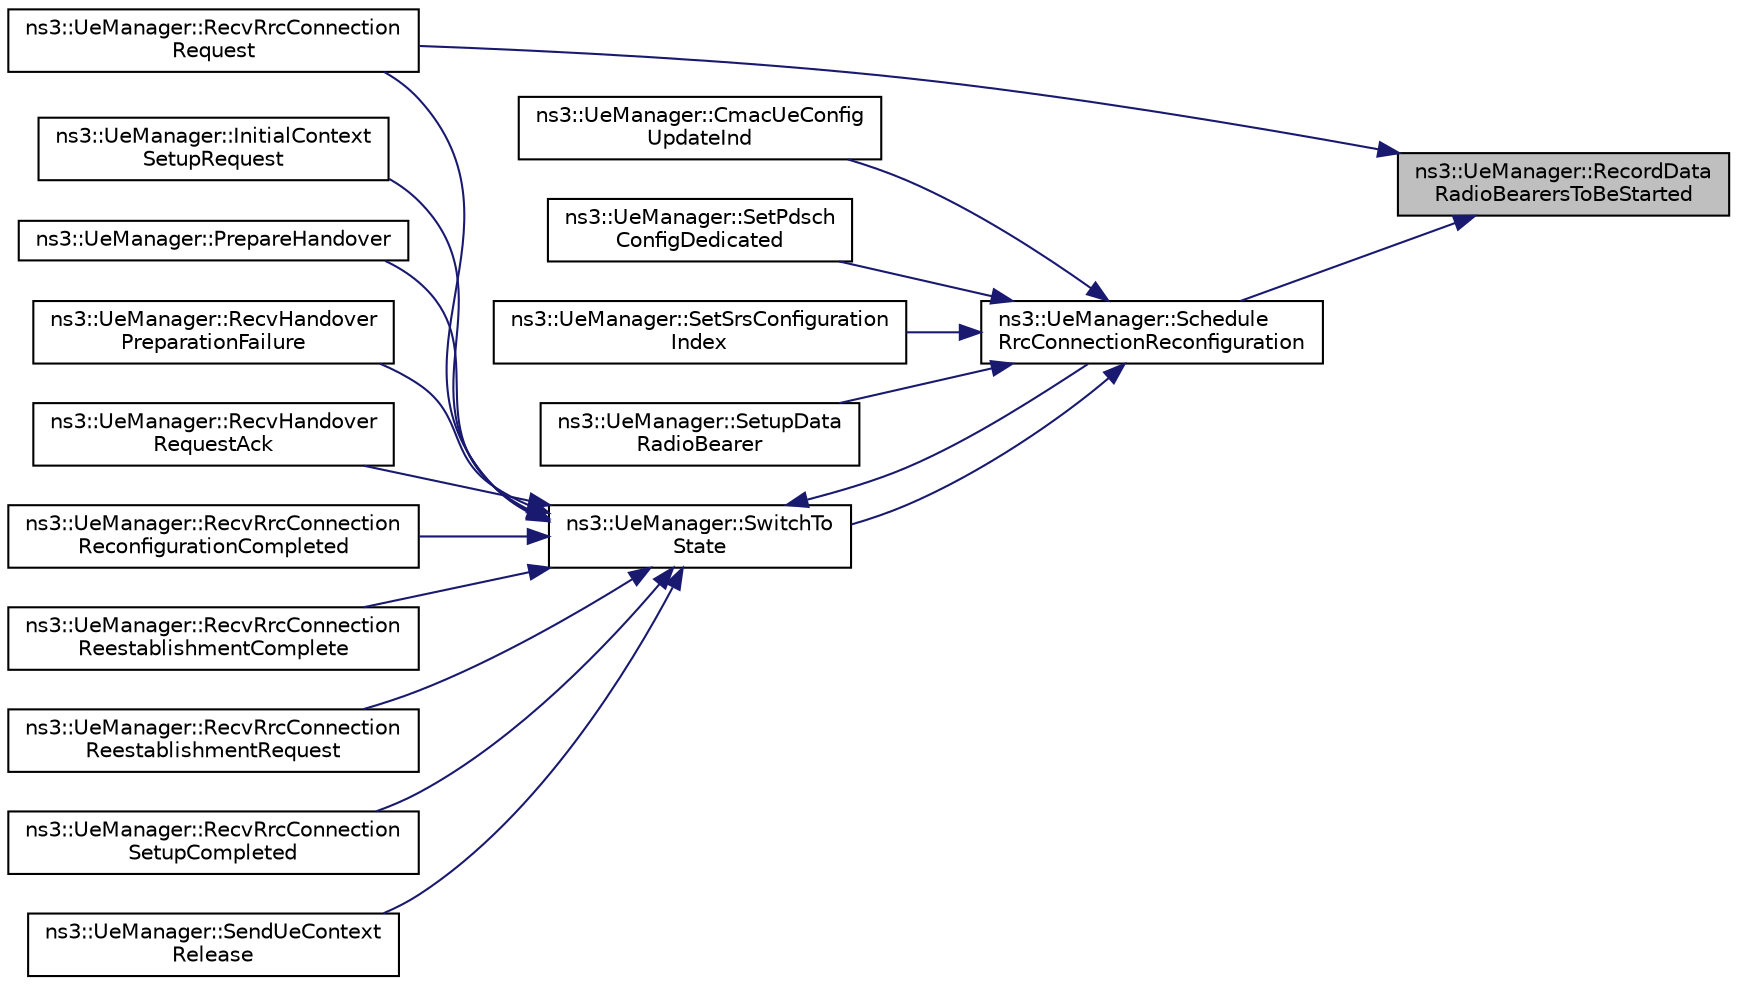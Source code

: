 digraph "ns3::UeManager::RecordDataRadioBearersToBeStarted"
{
 // LATEX_PDF_SIZE
  edge [fontname="Helvetica",fontsize="10",labelfontname="Helvetica",labelfontsize="10"];
  node [fontname="Helvetica",fontsize="10",shape=record];
  rankdir="RL";
  Node1 [label="ns3::UeManager::RecordData\lRadioBearersToBeStarted",height=0.2,width=0.4,color="black", fillcolor="grey75", style="filled", fontcolor="black",tooltip="Start all configured data radio bearers."];
  Node1 -> Node2 [dir="back",color="midnightblue",fontsize="10",style="solid",fontname="Helvetica"];
  Node2 [label="ns3::UeManager::RecvRrcConnection\lRequest",height=0.2,width=0.4,color="black", fillcolor="white", style="filled",URL="$classns3_1_1_ue_manager.html#af0959818ae542240ccf1caa2b3da19ab",tooltip="Implement the LteEnbRrcSapProvider::RecvRrcConnectionRequest interface."];
  Node1 -> Node3 [dir="back",color="midnightblue",fontsize="10",style="solid",fontname="Helvetica"];
  Node3 [label="ns3::UeManager::Schedule\lRrcConnectionReconfiguration",height=0.2,width=0.4,color="black", fillcolor="white", style="filled",URL="$classns3_1_1_ue_manager.html#add763d882c14c2f1414167668f6ca095",tooltip="schedule an RRC Connection Reconfiguration procedure with the UE"];
  Node3 -> Node4 [dir="back",color="midnightblue",fontsize="10",style="solid",fontname="Helvetica"];
  Node4 [label="ns3::UeManager::CmacUeConfig\lUpdateInd",height=0.2,width=0.4,color="black", fillcolor="white", style="filled",URL="$classns3_1_1_ue_manager.html#a3502fd922f08dc8116176a63060d8067",tooltip="CMAC UE config update indication function."];
  Node3 -> Node5 [dir="back",color="midnightblue",fontsize="10",style="solid",fontname="Helvetica"];
  Node5 [label="ns3::UeManager::SetPdsch\lConfigDedicated",height=0.2,width=0.4,color="black", fillcolor="white", style="filled",URL="$classns3_1_1_ue_manager.html#af41111c80a44e534b52ddf4d838edb0c",tooltip="Configure PdschConfigDedicated (i.e."];
  Node3 -> Node6 [dir="back",color="midnightblue",fontsize="10",style="solid",fontname="Helvetica"];
  Node6 [label="ns3::UeManager::SetSrsConfiguration\lIndex",height=0.2,width=0.4,color="black", fillcolor="white", style="filled",URL="$classns3_1_1_ue_manager.html#a8bc48fe95a32d47ef0a7a36fbaa4339b",tooltip="Set the SRS configuration index and do the necessary reconfiguration."];
  Node3 -> Node7 [dir="back",color="midnightblue",fontsize="10",style="solid",fontname="Helvetica"];
  Node7 [label="ns3::UeManager::SetupData\lRadioBearer",height=0.2,width=0.4,color="black", fillcolor="white", style="filled",URL="$classns3_1_1_ue_manager.html#a75f49cd54eb63c79c696779aa518cf19",tooltip="Setup a new data radio bearer, including both the configuration within the eNB and the necessary RRC ..."];
  Node3 -> Node8 [dir="back",color="midnightblue",fontsize="10",style="solid",fontname="Helvetica"];
  Node8 [label="ns3::UeManager::SwitchTo\lState",height=0.2,width=0.4,color="black", fillcolor="white", style="filled",URL="$classns3_1_1_ue_manager.html#af2b5ad90fc6f16ffc4a91fbe8a522472",tooltip="Switch the UeManager to the given state."];
  Node8 -> Node9 [dir="back",color="midnightblue",fontsize="10",style="solid",fontname="Helvetica"];
  Node9 [label="ns3::UeManager::InitialContext\lSetupRequest",height=0.2,width=0.4,color="black", fillcolor="white", style="filled",URL="$classns3_1_1_ue_manager.html#a03e0a1647f63052e4a532d38b268415b",tooltip="Process Initial context setup request message from the MME."];
  Node8 -> Node10 [dir="back",color="midnightblue",fontsize="10",style="solid",fontname="Helvetica"];
  Node10 [label="ns3::UeManager::PrepareHandover",height=0.2,width=0.4,color="black", fillcolor="white", style="filled",URL="$classns3_1_1_ue_manager.html#a1d842520ee54f281ee7eefc2a62f7844",tooltip="Start the handover preparation and send the handover request."];
  Node8 -> Node11 [dir="back",color="midnightblue",fontsize="10",style="solid",fontname="Helvetica"];
  Node11 [label="ns3::UeManager::RecvHandover\lPreparationFailure",height=0.2,width=0.4,color="black", fillcolor="white", style="filled",URL="$classns3_1_1_ue_manager.html#ae666e05868312327e759a738ba1e19f3",tooltip="Take the necessary actions in response to the reception of an X2 HO preparation failure message."];
  Node8 -> Node12 [dir="back",color="midnightblue",fontsize="10",style="solid",fontname="Helvetica"];
  Node12 [label="ns3::UeManager::RecvHandover\lRequestAck",height=0.2,width=0.4,color="black", fillcolor="white", style="filled",URL="$classns3_1_1_ue_manager.html#ad2e93daf91532b0fd263355b2416330d",tooltip="take the necessary actions in response to the reception of an X2 HANDOVER REQUEST ACK message"];
  Node8 -> Node13 [dir="back",color="midnightblue",fontsize="10",style="solid",fontname="Helvetica"];
  Node13 [label="ns3::UeManager::RecvRrcConnection\lReconfigurationCompleted",height=0.2,width=0.4,color="black", fillcolor="white", style="filled",URL="$classns3_1_1_ue_manager.html#a767171084a3ea38162758d145b705e2a",tooltip="Implement the LteEnbRrcSapProvider::RecvRrcConnectionReconfigurationCompleted interface."];
  Node8 -> Node14 [dir="back",color="midnightblue",fontsize="10",style="solid",fontname="Helvetica"];
  Node14 [label="ns3::UeManager::RecvRrcConnection\lReestablishmentComplete",height=0.2,width=0.4,color="black", fillcolor="white", style="filled",URL="$classns3_1_1_ue_manager.html#ac37bbe0bc63e4fd32c098df8c2f531b8",tooltip="Implement the LteEnbRrcSapProvider::RecvRrcConnectionReestablishmentComplete interface."];
  Node8 -> Node15 [dir="back",color="midnightblue",fontsize="10",style="solid",fontname="Helvetica"];
  Node15 [label="ns3::UeManager::RecvRrcConnection\lReestablishmentRequest",height=0.2,width=0.4,color="black", fillcolor="white", style="filled",URL="$classns3_1_1_ue_manager.html#a02513c99e18c815fc58a05e4b135ecfa",tooltip="Implement the LteEnbRrcSapProvider::RecvRrcConnectionReestablishmentRequest interface."];
  Node8 -> Node2 [dir="back",color="midnightblue",fontsize="10",style="solid",fontname="Helvetica"];
  Node8 -> Node16 [dir="back",color="midnightblue",fontsize="10",style="solid",fontname="Helvetica"];
  Node16 [label="ns3::UeManager::RecvRrcConnection\lSetupCompleted",height=0.2,width=0.4,color="black", fillcolor="white", style="filled",URL="$classns3_1_1_ue_manager.html#a603086a2beb1901cad3f30c6bfd32544",tooltip="Implement the LteEnbRrcSapProvider::RecvRrcConnectionSetupCompleted interface."];
  Node8 -> Node3 [dir="back",color="midnightblue",fontsize="10",style="solid",fontname="Helvetica"];
  Node8 -> Node17 [dir="back",color="midnightblue",fontsize="10",style="solid",fontname="Helvetica"];
  Node17 [label="ns3::UeManager::SendUeContext\lRelease",height=0.2,width=0.4,color="black", fillcolor="white", style="filled",URL="$classns3_1_1_ue_manager.html#ad1a1e702fc813b4260bcafaa4f4562ba",tooltip="send the UE CONTEXT RELEASE X2 message to the source eNB, thus successfully terminating an X2 handove..."];
}
